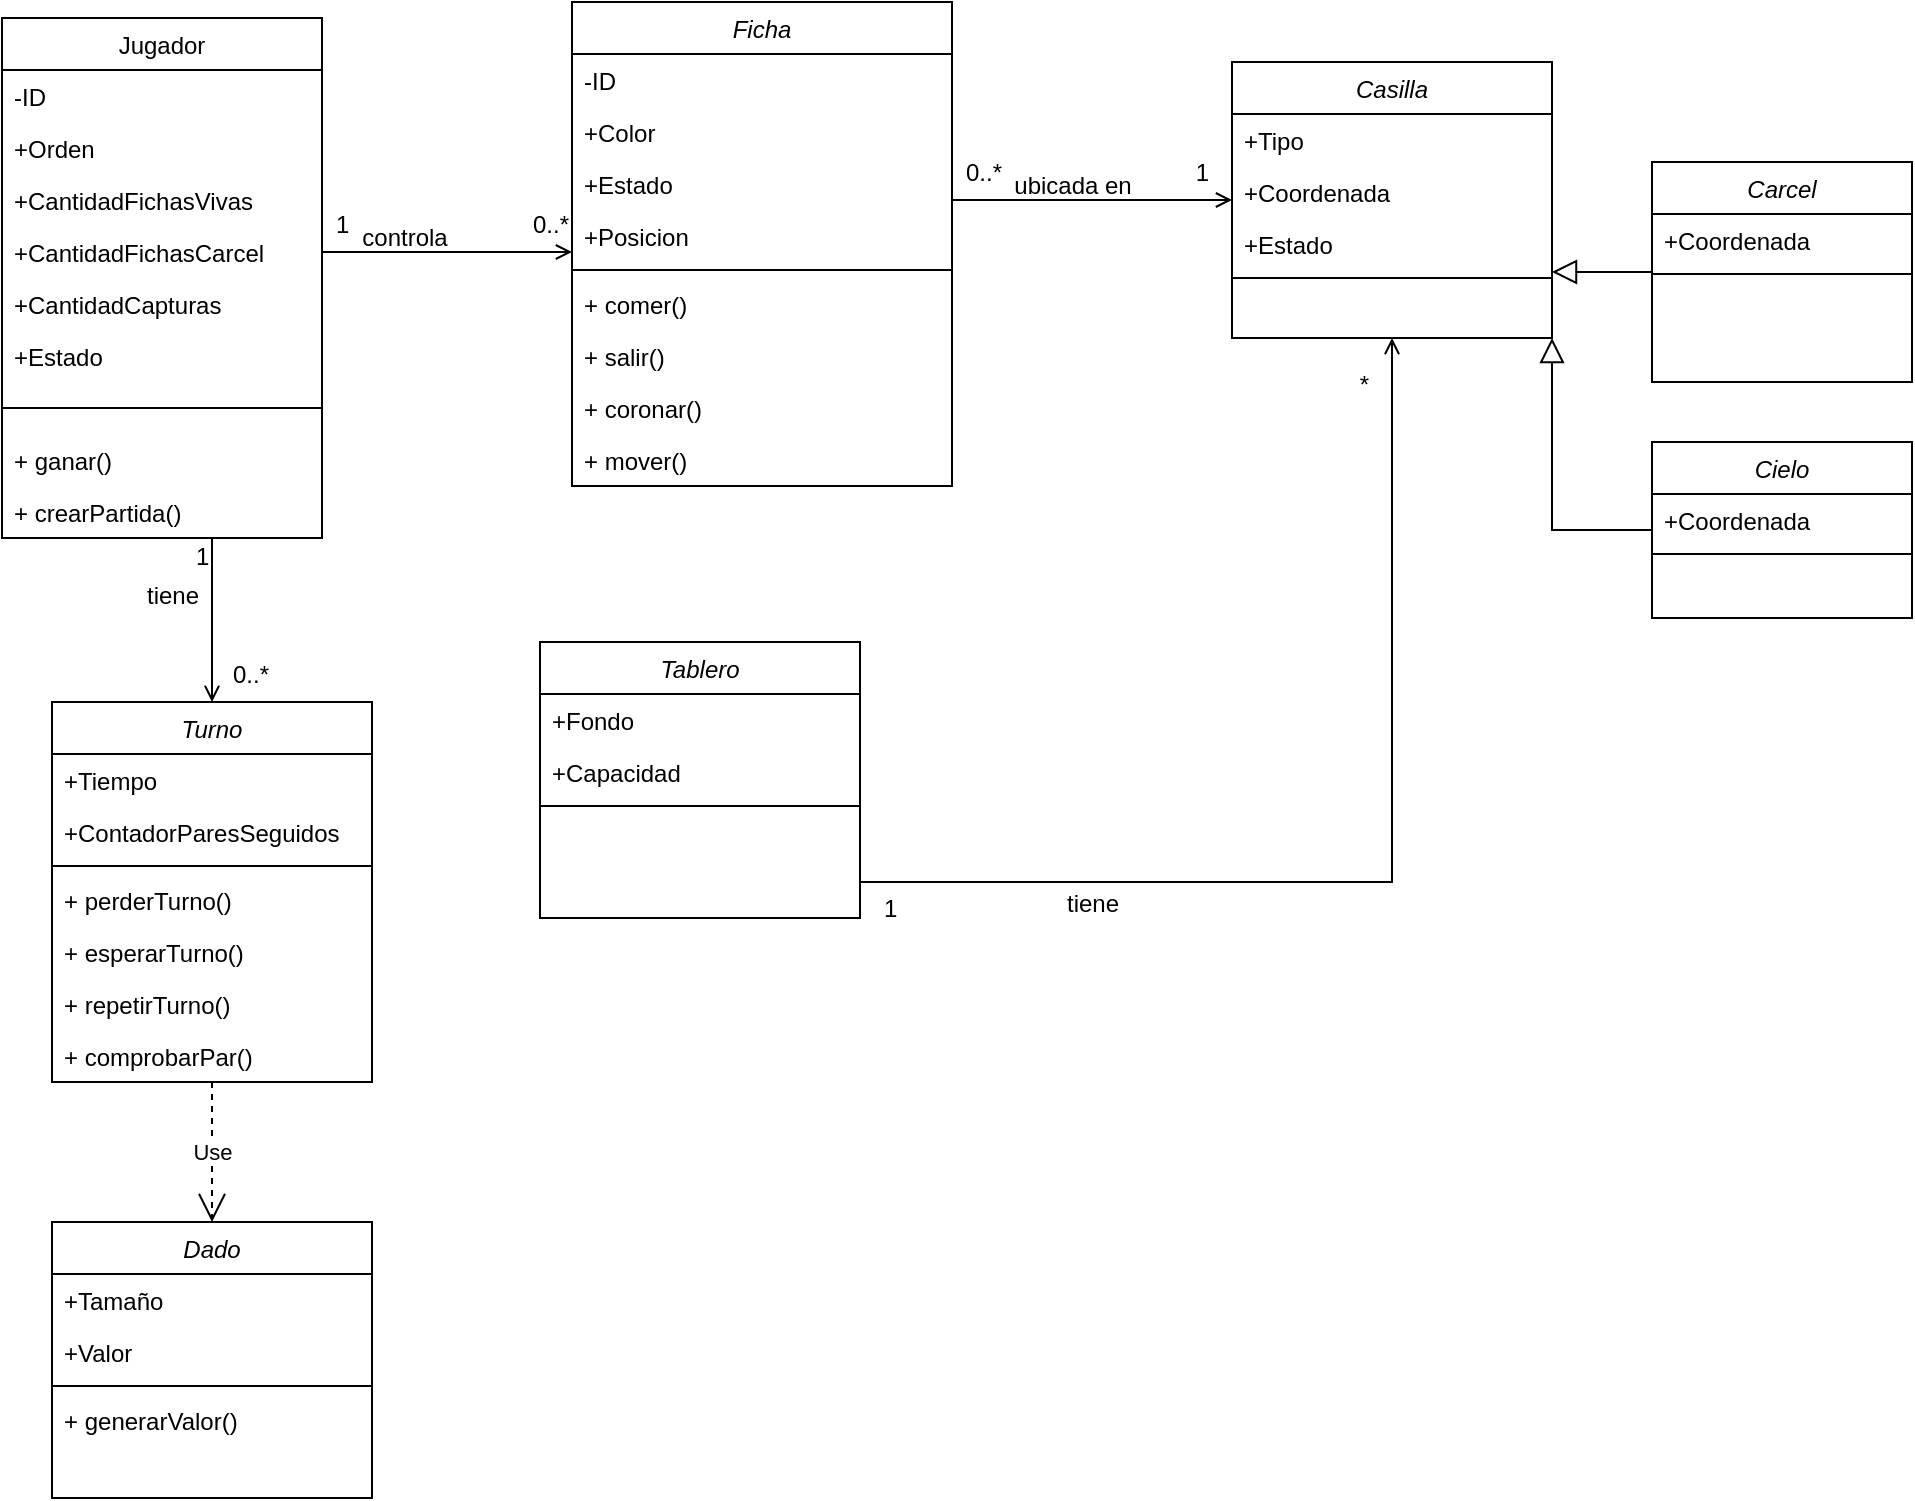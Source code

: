 <mxfile version="21.3.8" type="github">
  <diagram id="C5RBs43oDa-KdzZeNtuy" name="Page-1">
    <mxGraphModel dx="980" dy="566" grid="1" gridSize="10" guides="1" tooltips="1" connect="1" arrows="1" fold="1" page="1" pageScale="1" pageWidth="827" pageHeight="1169" math="0" shadow="0">
      <root>
        <mxCell id="WIyWlLk6GJQsqaUBKTNV-0" />
        <mxCell id="WIyWlLk6GJQsqaUBKTNV-1" parent="WIyWlLk6GJQsqaUBKTNV-0" />
        <mxCell id="zkfFHV4jXpPFQw0GAbJ--0" value="Ficha&#xa;" style="swimlane;fontStyle=2;align=center;verticalAlign=top;childLayout=stackLayout;horizontal=1;startSize=26;horizontalStack=0;resizeParent=1;resizeLast=0;collapsible=1;marginBottom=0;rounded=0;shadow=0;strokeWidth=1;" parent="WIyWlLk6GJQsqaUBKTNV-1" vertex="1">
          <mxGeometry x="350" y="10" width="190" height="242" as="geometry">
            <mxRectangle x="230" y="140" width="160" height="26" as="alternateBounds" />
          </mxGeometry>
        </mxCell>
        <mxCell id="zkfFHV4jXpPFQw0GAbJ--1" value="-ID" style="text;align=left;verticalAlign=top;spacingLeft=4;spacingRight=4;overflow=hidden;rotatable=0;points=[[0,0.5],[1,0.5]];portConstraint=eastwest;" parent="zkfFHV4jXpPFQw0GAbJ--0" vertex="1">
          <mxGeometry y="26" width="190" height="26" as="geometry" />
        </mxCell>
        <mxCell id="zkfFHV4jXpPFQw0GAbJ--2" value="+Color" style="text;align=left;verticalAlign=top;spacingLeft=4;spacingRight=4;overflow=hidden;rotatable=0;points=[[0,0.5],[1,0.5]];portConstraint=eastwest;rounded=0;shadow=0;html=0;" parent="zkfFHV4jXpPFQw0GAbJ--0" vertex="1">
          <mxGeometry y="52" width="190" height="26" as="geometry" />
        </mxCell>
        <mxCell id="zkfFHV4jXpPFQw0GAbJ--3" value="+Estado&#xa;" style="text;align=left;verticalAlign=top;spacingLeft=4;spacingRight=4;overflow=hidden;rotatable=0;points=[[0,0.5],[1,0.5]];portConstraint=eastwest;rounded=0;shadow=0;html=0;" parent="zkfFHV4jXpPFQw0GAbJ--0" vertex="1">
          <mxGeometry y="78" width="190" height="26" as="geometry" />
        </mxCell>
        <mxCell id="HHYLtAwQZGjJ2kFpvZbQ-45" value="+Posicion" style="text;strokeColor=none;fillColor=none;align=left;verticalAlign=top;spacingLeft=4;spacingRight=4;overflow=hidden;rotatable=0;points=[[0,0.5],[1,0.5]];portConstraint=eastwest;whiteSpace=wrap;html=1;" parent="zkfFHV4jXpPFQw0GAbJ--0" vertex="1">
          <mxGeometry y="104" width="190" height="26" as="geometry" />
        </mxCell>
        <mxCell id="zkfFHV4jXpPFQw0GAbJ--4" value="" style="line;html=1;strokeWidth=1;align=left;verticalAlign=middle;spacingTop=-1;spacingLeft=3;spacingRight=3;rotatable=0;labelPosition=right;points=[];portConstraint=eastwest;" parent="zkfFHV4jXpPFQw0GAbJ--0" vertex="1">
          <mxGeometry y="130" width="190" height="8" as="geometry" />
        </mxCell>
        <mxCell id="HHYLtAwQZGjJ2kFpvZbQ-46" value="+ comer()&lt;br&gt;" style="text;strokeColor=none;fillColor=none;align=left;verticalAlign=top;spacingLeft=4;spacingRight=4;overflow=hidden;rotatable=0;points=[[0,0.5],[1,0.5]];portConstraint=eastwest;whiteSpace=wrap;html=1;" parent="zkfFHV4jXpPFQw0GAbJ--0" vertex="1">
          <mxGeometry y="138" width="190" height="26" as="geometry" />
        </mxCell>
        <mxCell id="HHYLtAwQZGjJ2kFpvZbQ-47" value="+ salir()" style="text;strokeColor=none;fillColor=none;align=left;verticalAlign=top;spacingLeft=4;spacingRight=4;overflow=hidden;rotatable=0;points=[[0,0.5],[1,0.5]];portConstraint=eastwest;whiteSpace=wrap;html=1;" parent="zkfFHV4jXpPFQw0GAbJ--0" vertex="1">
          <mxGeometry y="164" width="190" height="26" as="geometry" />
        </mxCell>
        <mxCell id="HHYLtAwQZGjJ2kFpvZbQ-59" value="+ coronar()" style="text;strokeColor=none;fillColor=none;align=left;verticalAlign=top;spacingLeft=4;spacingRight=4;overflow=hidden;rotatable=0;points=[[0,0.5],[1,0.5]];portConstraint=eastwest;whiteSpace=wrap;html=1;" parent="zkfFHV4jXpPFQw0GAbJ--0" vertex="1">
          <mxGeometry y="190" width="190" height="26" as="geometry" />
        </mxCell>
        <mxCell id="HHYLtAwQZGjJ2kFpvZbQ-60" value="+ mover()" style="text;strokeColor=none;fillColor=none;align=left;verticalAlign=top;spacingLeft=4;spacingRight=4;overflow=hidden;rotatable=0;points=[[0,0.5],[1,0.5]];portConstraint=eastwest;whiteSpace=wrap;html=1;" parent="zkfFHV4jXpPFQw0GAbJ--0" vertex="1">
          <mxGeometry y="216" width="190" height="26" as="geometry" />
        </mxCell>
        <mxCell id="zkfFHV4jXpPFQw0GAbJ--16" value="" style="endArrow=block;endSize=10;endFill=0;shadow=0;strokeWidth=1;rounded=0;edgeStyle=elbowEdgeStyle;elbow=vertical;" parent="WIyWlLk6GJQsqaUBKTNV-1" source="HHYLtAwQZGjJ2kFpvZbQ-19" target="HHYLtAwQZGjJ2kFpvZbQ-1" edge="1">
          <mxGeometry width="160" relative="1" as="geometry">
            <mxPoint x="600" y="430" as="sourcePoint" />
            <mxPoint x="919.5" y="340" as="targetPoint" />
            <Array as="points">
              <mxPoint x="840" y="170" />
              <mxPoint x="660" y="560" />
              <mxPoint x="630" y="570" />
              <mxPoint x="600" y="500" />
              <mxPoint x="860" y="220" />
            </Array>
          </mxGeometry>
        </mxCell>
        <mxCell id="zkfFHV4jXpPFQw0GAbJ--17" value="Jugador" style="swimlane;fontStyle=0;align=center;verticalAlign=top;childLayout=stackLayout;horizontal=1;startSize=26;horizontalStack=0;resizeParent=1;resizeLast=0;collapsible=1;marginBottom=0;rounded=0;shadow=0;strokeWidth=1;" parent="WIyWlLk6GJQsqaUBKTNV-1" vertex="1">
          <mxGeometry x="65" y="18" width="160" height="260" as="geometry">
            <mxRectangle x="550" y="140" width="160" height="26" as="alternateBounds" />
          </mxGeometry>
        </mxCell>
        <mxCell id="zkfFHV4jXpPFQw0GAbJ--18" value="-ID    &#xa;" style="text;align=left;verticalAlign=top;spacingLeft=4;spacingRight=4;overflow=hidden;rotatable=0;points=[[0,0.5],[1,0.5]];portConstraint=eastwest;" parent="zkfFHV4jXpPFQw0GAbJ--17" vertex="1">
          <mxGeometry y="26" width="160" height="26" as="geometry" />
        </mxCell>
        <mxCell id="zkfFHV4jXpPFQw0GAbJ--19" value="+Orden    " style="text;align=left;verticalAlign=top;spacingLeft=4;spacingRight=4;overflow=hidden;rotatable=0;points=[[0,0.5],[1,0.5]];portConstraint=eastwest;rounded=0;shadow=0;html=0;" parent="zkfFHV4jXpPFQw0GAbJ--17" vertex="1">
          <mxGeometry y="52" width="160" height="26" as="geometry" />
        </mxCell>
        <mxCell id="HHYLtAwQZGjJ2kFpvZbQ-41" value="+CantidadFichasVivas" style="text;strokeColor=none;fillColor=none;align=left;verticalAlign=top;spacingLeft=4;spacingRight=4;overflow=hidden;rotatable=0;points=[[0,0.5],[1,0.5]];portConstraint=eastwest;whiteSpace=wrap;html=1;" parent="zkfFHV4jXpPFQw0GAbJ--17" vertex="1">
          <mxGeometry y="78" width="160" height="26" as="geometry" />
        </mxCell>
        <mxCell id="pHQAZNxzqJcVkaueb3We-3" value="+CantidadFichasCarcel" style="text;strokeColor=none;fillColor=none;align=left;verticalAlign=top;spacingLeft=4;spacingRight=4;overflow=hidden;rotatable=0;points=[[0,0.5],[1,0.5]];portConstraint=eastwest;whiteSpace=wrap;html=1;" vertex="1" parent="zkfFHV4jXpPFQw0GAbJ--17">
          <mxGeometry y="104" width="160" height="26" as="geometry" />
        </mxCell>
        <mxCell id="pHQAZNxzqJcVkaueb3We-0" value="+CantidadCapturas" style="text;strokeColor=none;fillColor=none;align=left;verticalAlign=top;spacingLeft=4;spacingRight=4;overflow=hidden;rotatable=0;points=[[0,0.5],[1,0.5]];portConstraint=eastwest;whiteSpace=wrap;html=1;" vertex="1" parent="zkfFHV4jXpPFQw0GAbJ--17">
          <mxGeometry y="130" width="160" height="26" as="geometry" />
        </mxCell>
        <mxCell id="pHQAZNxzqJcVkaueb3We-2" value="+Estado&lt;br&gt;" style="text;strokeColor=none;fillColor=none;align=left;verticalAlign=top;spacingLeft=4;spacingRight=4;overflow=hidden;rotatable=0;points=[[0,0.5],[1,0.5]];portConstraint=eastwest;whiteSpace=wrap;html=1;" vertex="1" parent="zkfFHV4jXpPFQw0GAbJ--17">
          <mxGeometry y="156" width="160" height="26" as="geometry" />
        </mxCell>
        <mxCell id="zkfFHV4jXpPFQw0GAbJ--23" value="" style="line;html=1;strokeWidth=1;align=left;verticalAlign=middle;spacingTop=-1;spacingLeft=3;spacingRight=3;rotatable=0;labelPosition=right;points=[];portConstraint=eastwest;" parent="zkfFHV4jXpPFQw0GAbJ--17" vertex="1">
          <mxGeometry y="182" width="160" height="26" as="geometry" />
        </mxCell>
        <mxCell id="HHYLtAwQZGjJ2kFpvZbQ-49" value="+ ganar()" style="text;strokeColor=none;fillColor=none;align=left;verticalAlign=top;spacingLeft=4;spacingRight=4;overflow=hidden;rotatable=0;points=[[0,0.5],[1,0.5]];portConstraint=eastwest;whiteSpace=wrap;html=1;" parent="zkfFHV4jXpPFQw0GAbJ--17" vertex="1">
          <mxGeometry y="208" width="160" height="26" as="geometry" />
        </mxCell>
        <mxCell id="HHYLtAwQZGjJ2kFpvZbQ-50" value="+ crearPartida()" style="text;strokeColor=none;fillColor=none;align=left;verticalAlign=top;spacingLeft=4;spacingRight=4;overflow=hidden;rotatable=0;points=[[0,0.5],[1,0.5]];portConstraint=eastwest;whiteSpace=wrap;html=1;" parent="zkfFHV4jXpPFQw0GAbJ--17" vertex="1">
          <mxGeometry y="234" width="160" height="26" as="geometry" />
        </mxCell>
        <mxCell id="zkfFHV4jXpPFQw0GAbJ--26" value="" style="endArrow=open;shadow=0;strokeWidth=1;rounded=0;endFill=1;edgeStyle=elbowEdgeStyle;elbow=vertical;" parent="WIyWlLk6GJQsqaUBKTNV-1" source="zkfFHV4jXpPFQw0GAbJ--17" target="zkfFHV4jXpPFQw0GAbJ--0" edge="1">
          <mxGeometry x="0.5" y="41" relative="1" as="geometry">
            <mxPoint x="340" y="240" as="sourcePoint" />
            <mxPoint x="330" y="330" as="targetPoint" />
            <mxPoint x="-40" y="32" as="offset" />
          </mxGeometry>
        </mxCell>
        <mxCell id="zkfFHV4jXpPFQw0GAbJ--27" value="1" style="resizable=0;align=left;verticalAlign=bottom;labelBackgroundColor=none;fontSize=12;" parent="zkfFHV4jXpPFQw0GAbJ--26" connectable="0" vertex="1">
          <mxGeometry x="-1" relative="1" as="geometry">
            <mxPoint x="5" y="-5" as="offset" />
          </mxGeometry>
        </mxCell>
        <mxCell id="zkfFHV4jXpPFQw0GAbJ--28" value="0..*" style="resizable=0;align=right;verticalAlign=bottom;labelBackgroundColor=none;fontSize=12;" parent="zkfFHV4jXpPFQw0GAbJ--26" connectable="0" vertex="1">
          <mxGeometry x="1" relative="1" as="geometry">
            <mxPoint y="-5" as="offset" />
          </mxGeometry>
        </mxCell>
        <mxCell id="zkfFHV4jXpPFQw0GAbJ--29" value="controla" style="text;html=1;resizable=0;points=[];;align=center;verticalAlign=middle;labelBackgroundColor=none;rounded=0;shadow=0;strokeWidth=1;fontSize=12;" parent="zkfFHV4jXpPFQw0GAbJ--26" vertex="1" connectable="0">
          <mxGeometry x="0.5" y="49" relative="1" as="geometry">
            <mxPoint x="-53" y="42" as="offset" />
          </mxGeometry>
        </mxCell>
        <mxCell id="HHYLtAwQZGjJ2kFpvZbQ-1" value="Casilla&#xa;" style="swimlane;fontStyle=2;align=center;verticalAlign=top;childLayout=stackLayout;horizontal=1;startSize=26;horizontalStack=0;resizeParent=1;resizeLast=0;collapsible=1;marginBottom=0;rounded=0;shadow=0;strokeWidth=1;" parent="WIyWlLk6GJQsqaUBKTNV-1" vertex="1">
          <mxGeometry x="680" y="40" width="160" height="138" as="geometry">
            <mxRectangle x="230" y="140" width="160" height="26" as="alternateBounds" />
          </mxGeometry>
        </mxCell>
        <mxCell id="HHYLtAwQZGjJ2kFpvZbQ-75" value="+Tipo&#xa;" style="text;align=left;verticalAlign=top;spacingLeft=4;spacingRight=4;overflow=hidden;rotatable=0;points=[[0,0.5],[1,0.5]];portConstraint=eastwest;rounded=0;shadow=0;html=0;" parent="HHYLtAwQZGjJ2kFpvZbQ-1" vertex="1">
          <mxGeometry y="26" width="160" height="26" as="geometry" />
        </mxCell>
        <mxCell id="HHYLtAwQZGjJ2kFpvZbQ-77" value="+Coordenada" style="text;align=left;verticalAlign=top;spacingLeft=4;spacingRight=4;overflow=hidden;rotatable=0;points=[[0,0.5],[1,0.5]];portConstraint=eastwest;rounded=0;shadow=0;html=0;" parent="HHYLtAwQZGjJ2kFpvZbQ-1" vertex="1">
          <mxGeometry y="52" width="160" height="26" as="geometry" />
        </mxCell>
        <mxCell id="HHYLtAwQZGjJ2kFpvZbQ-76" value="+Estado" style="text;align=left;verticalAlign=top;spacingLeft=4;spacingRight=4;overflow=hidden;rotatable=0;points=[[0,0.5],[1,0.5]];portConstraint=eastwest;rounded=0;shadow=0;html=0;" parent="HHYLtAwQZGjJ2kFpvZbQ-1" vertex="1">
          <mxGeometry y="78" width="160" height="26" as="geometry" />
        </mxCell>
        <mxCell id="HHYLtAwQZGjJ2kFpvZbQ-5" value="" style="line;html=1;strokeWidth=1;align=left;verticalAlign=middle;spacingTop=-1;spacingLeft=3;spacingRight=3;rotatable=0;labelPosition=right;points=[];portConstraint=eastwest;" parent="HHYLtAwQZGjJ2kFpvZbQ-1" vertex="1">
          <mxGeometry y="104" width="160" height="8" as="geometry" />
        </mxCell>
        <mxCell id="HHYLtAwQZGjJ2kFpvZbQ-7" value="Dado&#xa;" style="swimlane;fontStyle=2;align=center;verticalAlign=top;childLayout=stackLayout;horizontal=1;startSize=26;horizontalStack=0;resizeParent=1;resizeLast=0;collapsible=1;marginBottom=0;rounded=0;shadow=0;strokeWidth=1;" parent="WIyWlLk6GJQsqaUBKTNV-1" vertex="1">
          <mxGeometry x="90" y="620" width="160" height="138" as="geometry">
            <mxRectangle x="230" y="140" width="160" height="26" as="alternateBounds" />
          </mxGeometry>
        </mxCell>
        <mxCell id="HHYLtAwQZGjJ2kFpvZbQ-52" value="+Tamaño" style="text;strokeColor=none;fillColor=none;align=left;verticalAlign=top;spacingLeft=4;spacingRight=4;overflow=hidden;rotatable=0;points=[[0,0.5],[1,0.5]];portConstraint=eastwest;whiteSpace=wrap;html=1;" parent="HHYLtAwQZGjJ2kFpvZbQ-7" vertex="1">
          <mxGeometry y="26" width="160" height="26" as="geometry" />
        </mxCell>
        <mxCell id="HHYLtAwQZGjJ2kFpvZbQ-53" value="+Valor" style="text;strokeColor=none;fillColor=none;align=left;verticalAlign=top;spacingLeft=4;spacingRight=4;overflow=hidden;rotatable=0;points=[[0,0.5],[1,0.5]];portConstraint=eastwest;whiteSpace=wrap;html=1;" parent="HHYLtAwQZGjJ2kFpvZbQ-7" vertex="1">
          <mxGeometry y="52" width="160" height="26" as="geometry" />
        </mxCell>
        <mxCell id="HHYLtAwQZGjJ2kFpvZbQ-11" value="" style="line;html=1;strokeWidth=1;align=left;verticalAlign=middle;spacingTop=-1;spacingLeft=3;spacingRight=3;rotatable=0;labelPosition=right;points=[];portConstraint=eastwest;" parent="HHYLtAwQZGjJ2kFpvZbQ-7" vertex="1">
          <mxGeometry y="78" width="160" height="8" as="geometry" />
        </mxCell>
        <mxCell id="HHYLtAwQZGjJ2kFpvZbQ-54" value="+ generarValor()" style="text;strokeColor=none;fillColor=none;align=left;verticalAlign=top;spacingLeft=4;spacingRight=4;overflow=hidden;rotatable=0;points=[[0,0.5],[1,0.5]];portConstraint=eastwest;whiteSpace=wrap;html=1;" parent="HHYLtAwQZGjJ2kFpvZbQ-7" vertex="1">
          <mxGeometry y="86" width="160" height="26" as="geometry" />
        </mxCell>
        <mxCell id="HHYLtAwQZGjJ2kFpvZbQ-13" value="Turno&#xa;" style="swimlane;fontStyle=2;align=center;verticalAlign=top;childLayout=stackLayout;horizontal=1;startSize=26;horizontalStack=0;resizeParent=1;resizeLast=0;collapsible=1;marginBottom=0;rounded=0;shadow=0;strokeWidth=1;" parent="WIyWlLk6GJQsqaUBKTNV-1" vertex="1">
          <mxGeometry x="90" y="360" width="160" height="190" as="geometry">
            <mxRectangle x="230" y="140" width="160" height="26" as="alternateBounds" />
          </mxGeometry>
        </mxCell>
        <mxCell id="HHYLtAwQZGjJ2kFpvZbQ-55" value="+Tiempo" style="text;strokeColor=none;fillColor=none;align=left;verticalAlign=top;spacingLeft=4;spacingRight=4;overflow=hidden;rotatable=0;points=[[0,0.5],[1,0.5]];portConstraint=eastwest;whiteSpace=wrap;html=1;" parent="HHYLtAwQZGjJ2kFpvZbQ-13" vertex="1">
          <mxGeometry y="26" width="160" height="26" as="geometry" />
        </mxCell>
        <mxCell id="pHQAZNxzqJcVkaueb3We-1" value="+ContadorParesSeguidos" style="text;strokeColor=none;fillColor=none;align=left;verticalAlign=top;spacingLeft=4;spacingRight=4;overflow=hidden;rotatable=0;points=[[0,0.5],[1,0.5]];portConstraint=eastwest;whiteSpace=wrap;html=1;" vertex="1" parent="HHYLtAwQZGjJ2kFpvZbQ-13">
          <mxGeometry y="52" width="160" height="26" as="geometry" />
        </mxCell>
        <mxCell id="HHYLtAwQZGjJ2kFpvZbQ-17" value="" style="line;html=1;strokeWidth=1;align=left;verticalAlign=middle;spacingTop=-1;spacingLeft=3;spacingRight=3;rotatable=0;labelPosition=right;points=[];portConstraint=eastwest;" parent="HHYLtAwQZGjJ2kFpvZbQ-13" vertex="1">
          <mxGeometry y="78" width="160" height="8" as="geometry" />
        </mxCell>
        <mxCell id="HHYLtAwQZGjJ2kFpvZbQ-48" value="+ perderTurno()" style="text;strokeColor=none;fillColor=none;align=left;verticalAlign=top;spacingLeft=4;spacingRight=4;overflow=hidden;rotatable=0;points=[[0,0.5],[1,0.5]];portConstraint=eastwest;whiteSpace=wrap;html=1;" parent="HHYLtAwQZGjJ2kFpvZbQ-13" vertex="1">
          <mxGeometry y="86" width="160" height="26" as="geometry" />
        </mxCell>
        <mxCell id="HHYLtAwQZGjJ2kFpvZbQ-57" value="+ esperarTurno()" style="text;strokeColor=none;fillColor=none;align=left;verticalAlign=top;spacingLeft=4;spacingRight=4;overflow=hidden;rotatable=0;points=[[0,0.5],[1,0.5]];portConstraint=eastwest;whiteSpace=wrap;html=1;" parent="HHYLtAwQZGjJ2kFpvZbQ-13" vertex="1">
          <mxGeometry y="112" width="160" height="26" as="geometry" />
        </mxCell>
        <mxCell id="HHYLtAwQZGjJ2kFpvZbQ-58" value="+ repetirTurno()" style="text;strokeColor=none;fillColor=none;align=left;verticalAlign=top;spacingLeft=4;spacingRight=4;overflow=hidden;rotatable=0;points=[[0,0.5],[1,0.5]];portConstraint=eastwest;whiteSpace=wrap;html=1;" parent="HHYLtAwQZGjJ2kFpvZbQ-13" vertex="1">
          <mxGeometry y="138" width="160" height="26" as="geometry" />
        </mxCell>
        <mxCell id="HHYLtAwQZGjJ2kFpvZbQ-56" value="+ comprobarPar()" style="text;strokeColor=none;fillColor=none;align=left;verticalAlign=top;spacingLeft=4;spacingRight=4;overflow=hidden;rotatable=0;points=[[0,0.5],[1,0.5]];portConstraint=eastwest;whiteSpace=wrap;html=1;" parent="HHYLtAwQZGjJ2kFpvZbQ-13" vertex="1">
          <mxGeometry y="164" width="160" height="26" as="geometry" />
        </mxCell>
        <mxCell id="HHYLtAwQZGjJ2kFpvZbQ-19" value="Carcel&#xa;" style="swimlane;fontStyle=2;align=center;verticalAlign=top;childLayout=stackLayout;horizontal=1;startSize=26;horizontalStack=0;resizeParent=1;resizeLast=0;collapsible=1;marginBottom=0;rounded=0;shadow=0;strokeWidth=1;" parent="WIyWlLk6GJQsqaUBKTNV-1" vertex="1">
          <mxGeometry x="890" y="90" width="130" height="110" as="geometry">
            <mxRectangle x="230" y="140" width="160" height="26" as="alternateBounds" />
          </mxGeometry>
        </mxCell>
        <mxCell id="HHYLtAwQZGjJ2kFpvZbQ-78" value="+Coordenada" style="text;align=left;verticalAlign=top;spacingLeft=4;spacingRight=4;overflow=hidden;rotatable=0;points=[[0,0.5],[1,0.5]];portConstraint=eastwest;rounded=0;shadow=0;html=0;" parent="HHYLtAwQZGjJ2kFpvZbQ-19" vertex="1">
          <mxGeometry y="26" width="130" height="26" as="geometry" />
        </mxCell>
        <mxCell id="HHYLtAwQZGjJ2kFpvZbQ-23" value="" style="line;html=1;strokeWidth=1;align=left;verticalAlign=middle;spacingTop=-1;spacingLeft=3;spacingRight=3;rotatable=0;labelPosition=right;points=[];portConstraint=eastwest;" parent="HHYLtAwQZGjJ2kFpvZbQ-19" vertex="1">
          <mxGeometry y="52" width="130" height="8" as="geometry" />
        </mxCell>
        <mxCell id="HHYLtAwQZGjJ2kFpvZbQ-25" value="Cielo&#xa;&#xa;" style="swimlane;fontStyle=2;align=center;verticalAlign=top;childLayout=stackLayout;horizontal=1;startSize=26;horizontalStack=0;resizeParent=1;resizeLast=0;collapsible=1;marginBottom=0;rounded=0;shadow=0;strokeWidth=1;" parent="WIyWlLk6GJQsqaUBKTNV-1" vertex="1">
          <mxGeometry x="890" y="230" width="130" height="88" as="geometry">
            <mxRectangle x="230" y="140" width="160" height="26" as="alternateBounds" />
          </mxGeometry>
        </mxCell>
        <mxCell id="HHYLtAwQZGjJ2kFpvZbQ-79" value="+Coordenada" style="text;align=left;verticalAlign=top;spacingLeft=4;spacingRight=4;overflow=hidden;rotatable=0;points=[[0,0.5],[1,0.5]];portConstraint=eastwest;rounded=0;shadow=0;html=0;" parent="HHYLtAwQZGjJ2kFpvZbQ-25" vertex="1">
          <mxGeometry y="26" width="130" height="26" as="geometry" />
        </mxCell>
        <mxCell id="HHYLtAwQZGjJ2kFpvZbQ-29" value="" style="line;html=1;strokeWidth=1;align=left;verticalAlign=middle;spacingTop=-1;spacingLeft=3;spacingRight=3;rotatable=0;labelPosition=right;points=[];portConstraint=eastwest;" parent="HHYLtAwQZGjJ2kFpvZbQ-25" vertex="1">
          <mxGeometry y="52" width="130" height="8" as="geometry" />
        </mxCell>
        <mxCell id="HHYLtAwQZGjJ2kFpvZbQ-31" value="Tablero&#xa;" style="swimlane;fontStyle=2;align=center;verticalAlign=top;childLayout=stackLayout;horizontal=1;startSize=26;horizontalStack=0;resizeParent=1;resizeLast=0;collapsible=1;marginBottom=0;rounded=0;shadow=0;strokeWidth=1;" parent="WIyWlLk6GJQsqaUBKTNV-1" vertex="1">
          <mxGeometry x="334" y="330" width="160" height="138" as="geometry">
            <mxRectangle x="230" y="140" width="160" height="26" as="alternateBounds" />
          </mxGeometry>
        </mxCell>
        <mxCell id="HHYLtAwQZGjJ2kFpvZbQ-61" value="+Fondo" style="text;align=left;verticalAlign=top;spacingLeft=4;spacingRight=4;overflow=hidden;rotatable=0;points=[[0,0.5],[1,0.5]];portConstraint=eastwest;rounded=0;shadow=0;html=0;" parent="HHYLtAwQZGjJ2kFpvZbQ-31" vertex="1">
          <mxGeometry y="26" width="160" height="26" as="geometry" />
        </mxCell>
        <mxCell id="HHYLtAwQZGjJ2kFpvZbQ-62" value="+Capacidad" style="text;align=left;verticalAlign=top;spacingLeft=4;spacingRight=4;overflow=hidden;rotatable=0;points=[[0,0.5],[1,0.5]];portConstraint=eastwest;rounded=0;shadow=0;html=0;" parent="HHYLtAwQZGjJ2kFpvZbQ-31" vertex="1">
          <mxGeometry y="52" width="160" height="26" as="geometry" />
        </mxCell>
        <mxCell id="HHYLtAwQZGjJ2kFpvZbQ-35" value="" style="line;html=1;strokeWidth=1;align=left;verticalAlign=middle;spacingTop=-1;spacingLeft=3;spacingRight=3;rotatable=0;labelPosition=right;points=[];portConstraint=eastwest;" parent="HHYLtAwQZGjJ2kFpvZbQ-31" vertex="1">
          <mxGeometry y="78" width="160" height="8" as="geometry" />
        </mxCell>
        <mxCell id="HHYLtAwQZGjJ2kFpvZbQ-63" value="" style="endArrow=open;shadow=0;strokeWidth=1;rounded=0;endFill=1;edgeStyle=elbowEdgeStyle;elbow=vertical;" parent="WIyWlLk6GJQsqaUBKTNV-1" source="HHYLtAwQZGjJ2kFpvZbQ-31" target="HHYLtAwQZGjJ2kFpvZbQ-1" edge="1">
          <mxGeometry x="0.5" y="41" relative="1" as="geometry">
            <mxPoint x="720" y="210" as="sourcePoint" />
            <mxPoint x="390" y="650" as="targetPoint" />
            <mxPoint x="-40" y="32" as="offset" />
            <Array as="points">
              <mxPoint x="580" y="450" />
            </Array>
          </mxGeometry>
        </mxCell>
        <mxCell id="HHYLtAwQZGjJ2kFpvZbQ-64" value="1" style="resizable=0;align=left;verticalAlign=bottom;labelBackgroundColor=none;fontSize=12;" parent="HHYLtAwQZGjJ2kFpvZbQ-63" connectable="0" vertex="1">
          <mxGeometry x="-1" relative="1" as="geometry">
            <mxPoint x="10" y="22" as="offset" />
          </mxGeometry>
        </mxCell>
        <mxCell id="HHYLtAwQZGjJ2kFpvZbQ-65" value="*" style="resizable=0;align=right;verticalAlign=bottom;labelBackgroundColor=none;fontSize=12;" parent="HHYLtAwQZGjJ2kFpvZbQ-63" connectable="0" vertex="1">
          <mxGeometry x="1" relative="1" as="geometry">
            <mxPoint x="-10" y="32" as="offset" />
          </mxGeometry>
        </mxCell>
        <mxCell id="HHYLtAwQZGjJ2kFpvZbQ-66" value="tiene" style="text;html=1;resizable=0;points=[];;align=center;verticalAlign=middle;labelBackgroundColor=none;rounded=0;shadow=0;strokeWidth=1;fontSize=12;" parent="HHYLtAwQZGjJ2kFpvZbQ-63" vertex="1" connectable="0">
          <mxGeometry x="0.5" y="49" relative="1" as="geometry">
            <mxPoint x="-101" y="148" as="offset" />
          </mxGeometry>
        </mxCell>
        <mxCell id="HHYLtAwQZGjJ2kFpvZbQ-67" value="Use" style="endArrow=open;endSize=12;dashed=1;html=1;rounded=0;" parent="WIyWlLk6GJQsqaUBKTNV-1" source="HHYLtAwQZGjJ2kFpvZbQ-13" target="HHYLtAwQZGjJ2kFpvZbQ-7" edge="1">
          <mxGeometry width="160" relative="1" as="geometry">
            <mxPoint x="140" y="490" as="sourcePoint" />
            <mxPoint x="300" y="490" as="targetPoint" />
          </mxGeometry>
        </mxCell>
        <mxCell id="HHYLtAwQZGjJ2kFpvZbQ-69" value="" style="endArrow=block;endSize=10;endFill=0;shadow=0;strokeWidth=1;rounded=0;edgeStyle=elbowEdgeStyle;elbow=vertical;" parent="WIyWlLk6GJQsqaUBKTNV-1" source="HHYLtAwQZGjJ2kFpvZbQ-25" target="HHYLtAwQZGjJ2kFpvZbQ-1" edge="1">
          <mxGeometry width="160" relative="1" as="geometry">
            <mxPoint x="630" y="300" as="sourcePoint" />
            <mxPoint x="870" y="178" as="targetPoint" />
            <Array as="points">
              <mxPoint x="840" y="274" />
            </Array>
          </mxGeometry>
        </mxCell>
        <mxCell id="HHYLtAwQZGjJ2kFpvZbQ-70" value="" style="endArrow=open;shadow=0;strokeWidth=1;rounded=0;endFill=1;edgeStyle=elbowEdgeStyle;elbow=vertical;" parent="WIyWlLk6GJQsqaUBKTNV-1" source="zkfFHV4jXpPFQw0GAbJ--17" target="HHYLtAwQZGjJ2kFpvZbQ-13" edge="1">
          <mxGeometry x="0.5" y="41" relative="1" as="geometry">
            <mxPoint x="235" y="145" as="sourcePoint" />
            <mxPoint x="360" y="145" as="targetPoint" />
            <mxPoint x="-40" y="32" as="offset" />
            <Array as="points">
              <mxPoint x="170" y="310" />
            </Array>
          </mxGeometry>
        </mxCell>
        <mxCell id="HHYLtAwQZGjJ2kFpvZbQ-71" value="1" style="resizable=0;align=left;verticalAlign=bottom;labelBackgroundColor=none;fontSize=12;" parent="HHYLtAwQZGjJ2kFpvZbQ-70" connectable="0" vertex="1">
          <mxGeometry x="-1" relative="1" as="geometry">
            <mxPoint x="-10" y="18" as="offset" />
          </mxGeometry>
        </mxCell>
        <mxCell id="HHYLtAwQZGjJ2kFpvZbQ-72" value="0..*" style="resizable=0;align=right;verticalAlign=bottom;labelBackgroundColor=none;fontSize=12;" parent="HHYLtAwQZGjJ2kFpvZbQ-70" connectable="0" vertex="1">
          <mxGeometry x="1" relative="1" as="geometry">
            <mxPoint x="30" y="-5" as="offset" />
          </mxGeometry>
        </mxCell>
        <mxCell id="HHYLtAwQZGjJ2kFpvZbQ-73" value="tiene" style="text;html=1;resizable=0;points=[];;align=center;verticalAlign=middle;labelBackgroundColor=none;rounded=0;shadow=0;strokeWidth=1;fontSize=12;" parent="HHYLtAwQZGjJ2kFpvZbQ-70" vertex="1" connectable="0">
          <mxGeometry x="0.5" y="49" relative="1" as="geometry">
            <mxPoint x="-69" y="-33" as="offset" />
          </mxGeometry>
        </mxCell>
        <mxCell id="HHYLtAwQZGjJ2kFpvZbQ-80" value="" style="endArrow=open;shadow=0;strokeWidth=1;rounded=0;endFill=1;edgeStyle=elbowEdgeStyle;elbow=vertical;" parent="WIyWlLk6GJQsqaUBKTNV-1" source="zkfFHV4jXpPFQw0GAbJ--0" target="HHYLtAwQZGjJ2kFpvZbQ-1" edge="1">
          <mxGeometry x="0.5" y="41" relative="1" as="geometry">
            <mxPoint x="540" y="134.58" as="sourcePoint" />
            <mxPoint x="665" y="134.58" as="targetPoint" />
            <mxPoint x="-40" y="32" as="offset" />
            <Array as="points" />
          </mxGeometry>
        </mxCell>
        <mxCell id="HHYLtAwQZGjJ2kFpvZbQ-81" value="0..*" style="resizable=0;align=left;verticalAlign=bottom;labelBackgroundColor=none;fontSize=12;" parent="HHYLtAwQZGjJ2kFpvZbQ-80" connectable="0" vertex="1">
          <mxGeometry x="-1" relative="1" as="geometry">
            <mxPoint x="5" y="-5" as="offset" />
          </mxGeometry>
        </mxCell>
        <mxCell id="HHYLtAwQZGjJ2kFpvZbQ-82" value="1" style="resizable=0;align=right;verticalAlign=bottom;labelBackgroundColor=none;fontSize=12;" parent="HHYLtAwQZGjJ2kFpvZbQ-80" connectable="0" vertex="1">
          <mxGeometry x="1" relative="1" as="geometry">
            <mxPoint x="-10" y="-5" as="offset" />
          </mxGeometry>
        </mxCell>
        <mxCell id="HHYLtAwQZGjJ2kFpvZbQ-83" value="ubicada en" style="text;html=1;resizable=0;points=[];;align=center;verticalAlign=middle;labelBackgroundColor=none;rounded=0;shadow=0;strokeWidth=1;fontSize=12;" parent="HHYLtAwQZGjJ2kFpvZbQ-80" vertex="1" connectable="0">
          <mxGeometry x="0.5" y="49" relative="1" as="geometry">
            <mxPoint x="-45" y="42" as="offset" />
          </mxGeometry>
        </mxCell>
      </root>
    </mxGraphModel>
  </diagram>
</mxfile>
